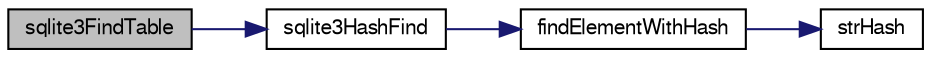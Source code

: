 digraph "sqlite3FindTable"
{
  edge [fontname="FreeSans",fontsize="10",labelfontname="FreeSans",labelfontsize="10"];
  node [fontname="FreeSans",fontsize="10",shape=record];
  rankdir="LR";
  Node539766 [label="sqlite3FindTable",height=0.2,width=0.4,color="black", fillcolor="grey75", style="filled", fontcolor="black"];
  Node539766 -> Node539767 [color="midnightblue",fontsize="10",style="solid",fontname="FreeSans"];
  Node539767 [label="sqlite3HashFind",height=0.2,width=0.4,color="black", fillcolor="white", style="filled",URL="$sqlite3_8c.html#a8ca124229470a66b4c9c141ded48e2aa"];
  Node539767 -> Node539768 [color="midnightblue",fontsize="10",style="solid",fontname="FreeSans"];
  Node539768 [label="findElementWithHash",height=0.2,width=0.4,color="black", fillcolor="white", style="filled",URL="$sqlite3_8c.html#a75c0f574fa5d51702434c6e980d57d7f"];
  Node539768 -> Node539769 [color="midnightblue",fontsize="10",style="solid",fontname="FreeSans"];
  Node539769 [label="strHash",height=0.2,width=0.4,color="black", fillcolor="white", style="filled",URL="$sqlite3_8c.html#ad7193605dadc27cf291d54e15bdd011d"];
}
